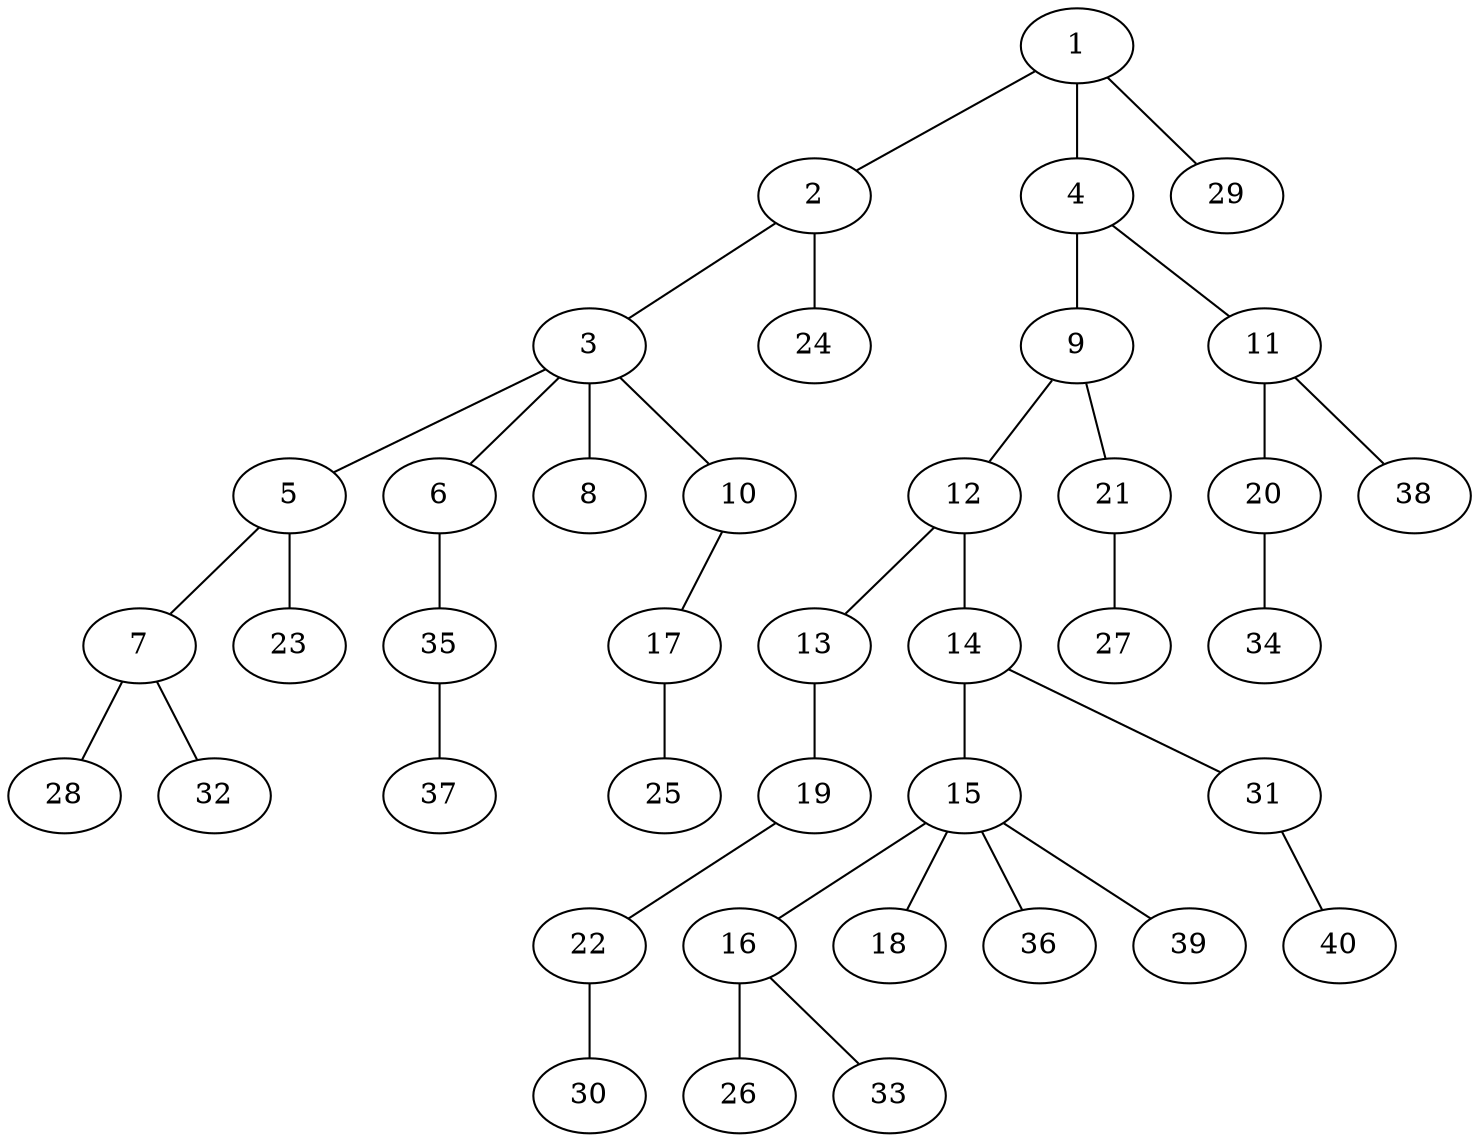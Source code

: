 graph graphname {1--2
1--4
1--29
2--3
2--24
3--5
3--6
3--8
3--10
4--9
4--11
5--7
5--23
6--35
7--28
7--32
9--12
9--21
10--17
11--20
11--38
12--13
12--14
13--19
14--15
14--31
15--16
15--18
15--36
15--39
16--26
16--33
17--25
19--22
20--34
21--27
22--30
31--40
35--37
}